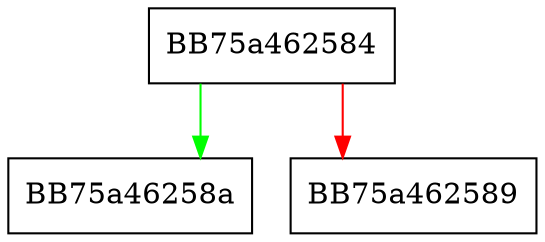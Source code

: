 digraph sqlite3PagerUnref {
  node [shape="box"];
  graph [splines=ortho];
  BB75a462584 -> BB75a46258a [color="green"];
  BB75a462584 -> BB75a462589 [color="red"];
}